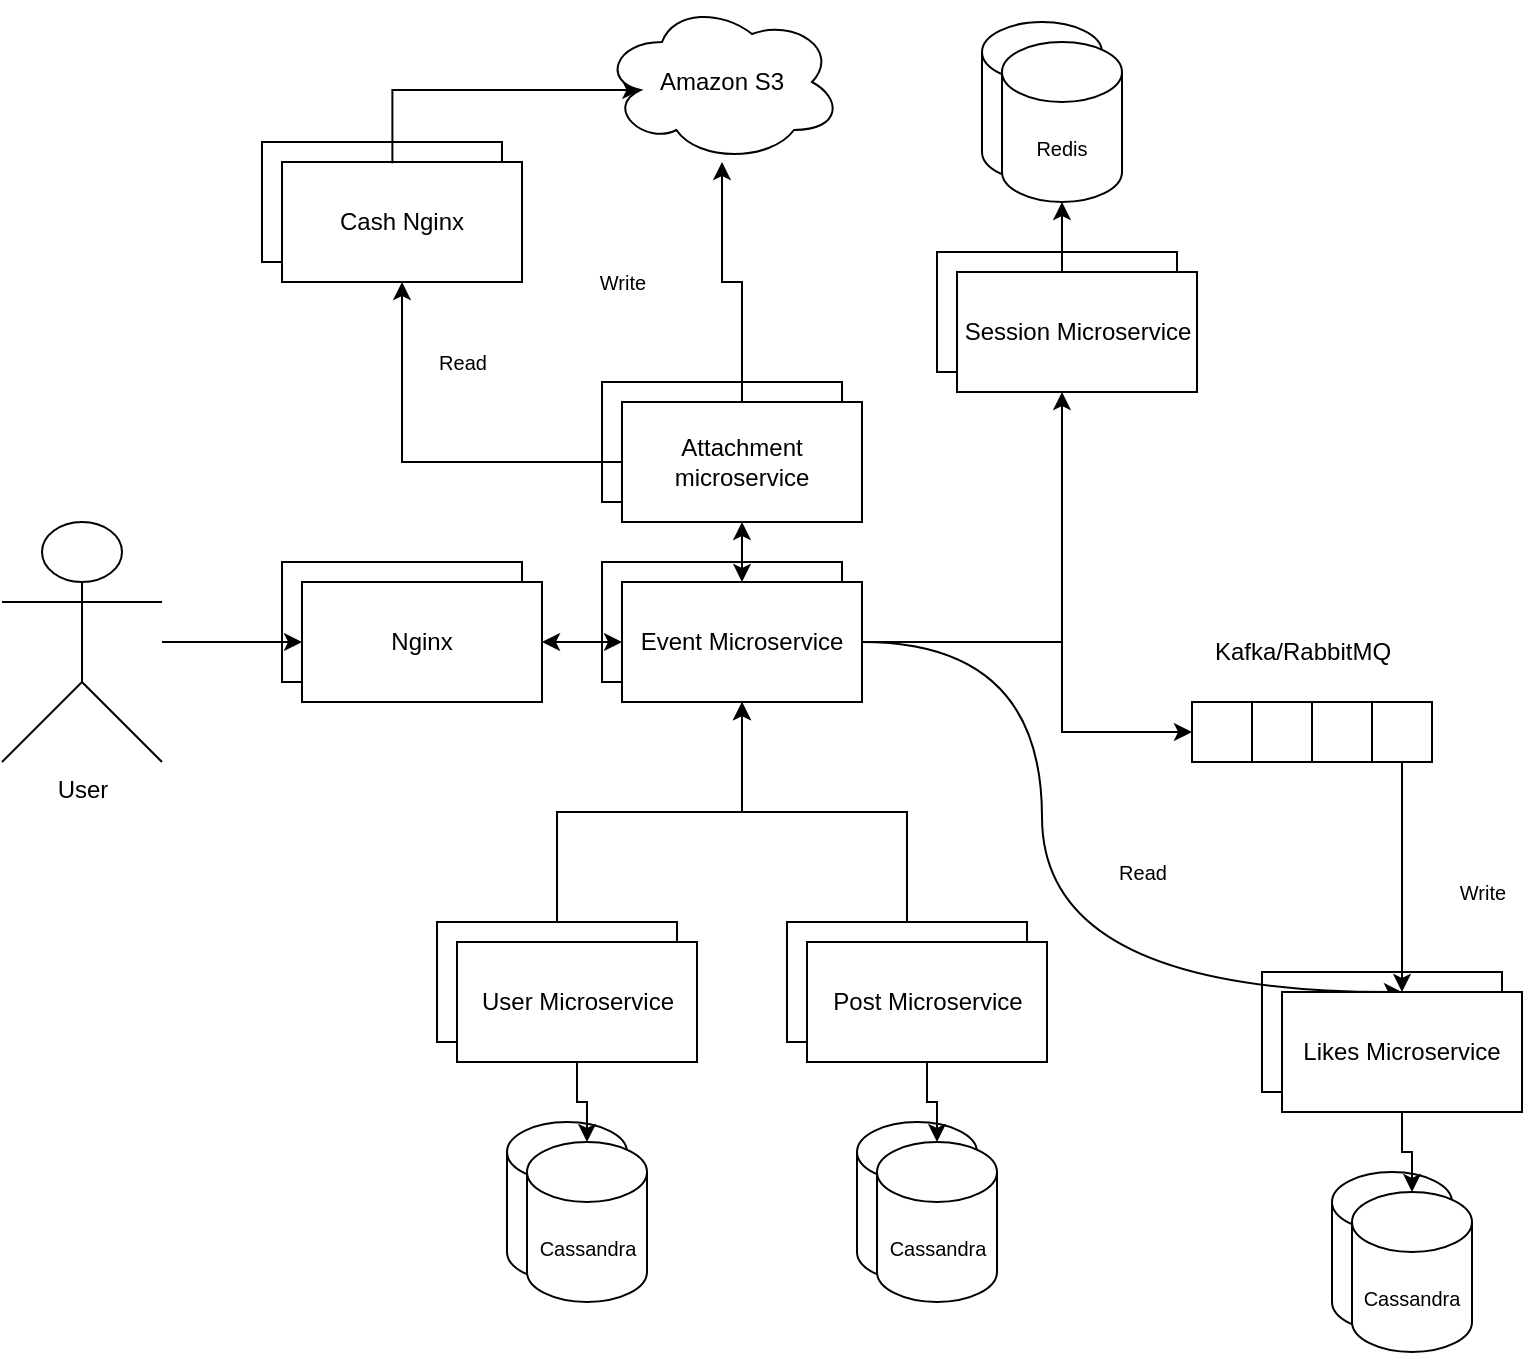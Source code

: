 <mxfile version="20.5.3" type="github">
  <diagram id="C5RBs43oDa-KdzZeNtuy" name="Page-1">
    <mxGraphModel dx="1221" dy="620" grid="1" gridSize="10" guides="1" tooltips="1" connect="1" arrows="1" fold="1" page="1" pageScale="1" pageWidth="1654" pageHeight="1169" math="0" shadow="0">
      <root>
        <mxCell id="WIyWlLk6GJQsqaUBKTNV-0" />
        <mxCell id="WIyWlLk6GJQsqaUBKTNV-1" parent="WIyWlLk6GJQsqaUBKTNV-0" />
        <mxCell id="uSoDxJ3zm2cTv4jHtbHI-2" value="" style="rounded=0;whiteSpace=wrap;html=1;" vertex="1" parent="WIyWlLk6GJQsqaUBKTNV-1">
          <mxGeometry x="270" y="370" width="120" height="60" as="geometry" />
        </mxCell>
        <mxCell id="uSoDxJ3zm2cTv4jHtbHI-50" value="" style="rounded=0;whiteSpace=wrap;html=1;" vertex="1" parent="WIyWlLk6GJQsqaUBKTNV-1">
          <mxGeometry x="760" y="575" width="120" height="60" as="geometry" />
        </mxCell>
        <mxCell id="uSoDxJ3zm2cTv4jHtbHI-73" value="" style="edgeStyle=orthogonalEdgeStyle;rounded=0;orthogonalLoop=1;jettySize=auto;html=1;fontSize=10;startArrow=none;startFill=0;endArrow=classic;endFill=1;" edge="1" parent="WIyWlLk6GJQsqaUBKTNV-1" source="uSoDxJ3zm2cTv4jHtbHI-0" target="uSoDxJ3zm2cTv4jHtbHI-3">
          <mxGeometry relative="1" as="geometry" />
        </mxCell>
        <mxCell id="uSoDxJ3zm2cTv4jHtbHI-0" value="User" style="shape=umlActor;verticalLabelPosition=bottom;verticalAlign=top;html=1;outlineConnect=0;" vertex="1" parent="WIyWlLk6GJQsqaUBKTNV-1">
          <mxGeometry x="130" y="350" width="80" height="120" as="geometry" />
        </mxCell>
        <mxCell id="uSoDxJ3zm2cTv4jHtbHI-3" value="Nginx" style="rounded=0;whiteSpace=wrap;html=1;" vertex="1" parent="WIyWlLk6GJQsqaUBKTNV-1">
          <mxGeometry x="280" y="380" width="120" height="60" as="geometry" />
        </mxCell>
        <mxCell id="uSoDxJ3zm2cTv4jHtbHI-4" value="" style="rounded=0;whiteSpace=wrap;html=1;" vertex="1" parent="WIyWlLk6GJQsqaUBKTNV-1">
          <mxGeometry x="260" y="160" width="120" height="60" as="geometry" />
        </mxCell>
        <mxCell id="uSoDxJ3zm2cTv4jHtbHI-5" value="Cash Nginx" style="rounded=0;whiteSpace=wrap;html=1;" vertex="1" parent="WIyWlLk6GJQsqaUBKTNV-1">
          <mxGeometry x="270" y="170" width="120" height="60" as="geometry" />
        </mxCell>
        <mxCell id="uSoDxJ3zm2cTv4jHtbHI-6" value="" style="rounded=0;whiteSpace=wrap;html=1;" vertex="1" parent="WIyWlLk6GJQsqaUBKTNV-1">
          <mxGeometry x="430" y="280" width="120" height="60" as="geometry" />
        </mxCell>
        <mxCell id="uSoDxJ3zm2cTv4jHtbHI-40" value="" style="edgeStyle=orthogonalEdgeStyle;rounded=0;orthogonalLoop=1;jettySize=auto;html=1;fontSize=10;startArrow=none;startFill=0;exitX=0;exitY=0.5;exitDx=0;exitDy=0;" edge="1" parent="WIyWlLk6GJQsqaUBKTNV-1" source="uSoDxJ3zm2cTv4jHtbHI-7" target="uSoDxJ3zm2cTv4jHtbHI-5">
          <mxGeometry relative="1" as="geometry">
            <mxPoint x="260" y="300" as="sourcePoint" />
          </mxGeometry>
        </mxCell>
        <mxCell id="uSoDxJ3zm2cTv4jHtbHI-7" value="Attachment microservice" style="rounded=0;whiteSpace=wrap;html=1;" vertex="1" parent="WIyWlLk6GJQsqaUBKTNV-1">
          <mxGeometry x="440" y="290" width="120" height="60" as="geometry" />
        </mxCell>
        <mxCell id="uSoDxJ3zm2cTv4jHtbHI-8" value="" style="rounded=0;whiteSpace=wrap;html=1;" vertex="1" parent="WIyWlLk6GJQsqaUBKTNV-1">
          <mxGeometry x="522.5" y="550" width="120" height="60" as="geometry" />
        </mxCell>
        <mxCell id="uSoDxJ3zm2cTv4jHtbHI-9" value="Post Microservice" style="rounded=0;whiteSpace=wrap;html=1;" vertex="1" parent="WIyWlLk6GJQsqaUBKTNV-1">
          <mxGeometry x="532.5" y="560" width="120" height="60" as="geometry" />
        </mxCell>
        <mxCell id="uSoDxJ3zm2cTv4jHtbHI-10" value="" style="rounded=0;whiteSpace=wrap;html=1;" vertex="1" parent="WIyWlLk6GJQsqaUBKTNV-1">
          <mxGeometry x="347.5" y="550" width="120" height="60" as="geometry" />
        </mxCell>
        <mxCell id="uSoDxJ3zm2cTv4jHtbHI-11" value="User Microservice" style="rounded=0;whiteSpace=wrap;html=1;" vertex="1" parent="WIyWlLk6GJQsqaUBKTNV-1">
          <mxGeometry x="357.5" y="560" width="120" height="60" as="geometry" />
        </mxCell>
        <mxCell id="uSoDxJ3zm2cTv4jHtbHI-12" value="" style="rounded=0;whiteSpace=wrap;html=1;" vertex="1" parent="WIyWlLk6GJQsqaUBKTNV-1">
          <mxGeometry x="597.5" y="215" width="120" height="60" as="geometry" />
        </mxCell>
        <mxCell id="uSoDxJ3zm2cTv4jHtbHI-72" value="" style="edgeStyle=elbowEdgeStyle;rounded=0;orthogonalLoop=1;jettySize=auto;html=1;fontSize=10;startArrow=none;startFill=0;endArrow=classic;endFill=1;" edge="1" parent="WIyWlLk6GJQsqaUBKTNV-1" source="uSoDxJ3zm2cTv4jHtbHI-13" target="uSoDxJ3zm2cTv4jHtbHI-71">
          <mxGeometry relative="1" as="geometry" />
        </mxCell>
        <mxCell id="uSoDxJ3zm2cTv4jHtbHI-13" value="Session Microservice" style="rounded=0;whiteSpace=wrap;html=1;" vertex="1" parent="WIyWlLk6GJQsqaUBKTNV-1">
          <mxGeometry x="607.5" y="225" width="120" height="60" as="geometry" />
        </mxCell>
        <mxCell id="uSoDxJ3zm2cTv4jHtbHI-14" value="" style="rounded=0;whiteSpace=wrap;html=1;" vertex="1" parent="WIyWlLk6GJQsqaUBKTNV-1">
          <mxGeometry x="430" y="370" width="120" height="60" as="geometry" />
        </mxCell>
        <mxCell id="uSoDxJ3zm2cTv4jHtbHI-36" value="" style="edgeStyle=orthogonalEdgeStyle;rounded=0;orthogonalLoop=1;jettySize=auto;html=1;fontSize=10;startArrow=classic;startFill=1;" edge="1" parent="WIyWlLk6GJQsqaUBKTNV-1" source="uSoDxJ3zm2cTv4jHtbHI-15" target="uSoDxJ3zm2cTv4jHtbHI-3">
          <mxGeometry relative="1" as="geometry" />
        </mxCell>
        <mxCell id="uSoDxJ3zm2cTv4jHtbHI-37" value="" style="edgeStyle=elbowEdgeStyle;rounded=0;orthogonalLoop=1;jettySize=auto;html=1;fontSize=10;startArrow=none;startFill=0;" edge="1" parent="WIyWlLk6GJQsqaUBKTNV-1" source="uSoDxJ3zm2cTv4jHtbHI-15" target="uSoDxJ3zm2cTv4jHtbHI-13">
          <mxGeometry relative="1" as="geometry">
            <Array as="points">
              <mxPoint x="660" y="350" />
            </Array>
          </mxGeometry>
        </mxCell>
        <mxCell id="uSoDxJ3zm2cTv4jHtbHI-38" value="" style="edgeStyle=orthogonalEdgeStyle;rounded=0;orthogonalLoop=1;jettySize=auto;html=1;fontSize=10;startArrow=classic;startFill=1;" edge="1" parent="WIyWlLk6GJQsqaUBKTNV-1" source="uSoDxJ3zm2cTv4jHtbHI-15" target="uSoDxJ3zm2cTv4jHtbHI-7">
          <mxGeometry relative="1" as="geometry" />
        </mxCell>
        <mxCell id="uSoDxJ3zm2cTv4jHtbHI-65" style="edgeStyle=orthogonalEdgeStyle;rounded=0;orthogonalLoop=1;jettySize=auto;html=1;entryX=0.5;entryY=0;entryDx=0;entryDy=0;fontSize=10;startArrow=classic;startFill=1;endArrow=none;endFill=0;" edge="1" parent="WIyWlLk6GJQsqaUBKTNV-1" source="uSoDxJ3zm2cTv4jHtbHI-15" target="uSoDxJ3zm2cTv4jHtbHI-10">
          <mxGeometry relative="1" as="geometry" />
        </mxCell>
        <mxCell id="uSoDxJ3zm2cTv4jHtbHI-66" style="edgeStyle=orthogonalEdgeStyle;rounded=0;orthogonalLoop=1;jettySize=auto;html=1;entryX=0.5;entryY=0;entryDx=0;entryDy=0;fontSize=10;startArrow=classic;startFill=1;endArrow=none;endFill=0;" edge="1" parent="WIyWlLk6GJQsqaUBKTNV-1" source="uSoDxJ3zm2cTv4jHtbHI-15" target="uSoDxJ3zm2cTv4jHtbHI-8">
          <mxGeometry relative="1" as="geometry" />
        </mxCell>
        <mxCell id="uSoDxJ3zm2cTv4jHtbHI-67" style="edgeStyle=orthogonalEdgeStyle;rounded=0;orthogonalLoop=1;jettySize=auto;html=1;entryX=0.5;entryY=0;entryDx=0;entryDy=0;fontSize=10;startArrow=none;startFill=0;endArrow=classic;endFill=1;curved=1;" edge="1" parent="WIyWlLk6GJQsqaUBKTNV-1" source="uSoDxJ3zm2cTv4jHtbHI-15" target="uSoDxJ3zm2cTv4jHtbHI-51">
          <mxGeometry relative="1" as="geometry">
            <Array as="points">
              <mxPoint x="650" y="410" />
              <mxPoint x="650" y="585" />
            </Array>
          </mxGeometry>
        </mxCell>
        <mxCell id="uSoDxJ3zm2cTv4jHtbHI-69" style="edgeStyle=elbowEdgeStyle;rounded=0;orthogonalLoop=1;jettySize=auto;html=1;entryX=0;entryY=0.5;entryDx=0;entryDy=0;fontSize=10;startArrow=none;startFill=0;endArrow=classic;endFill=1;" edge="1" parent="WIyWlLk6GJQsqaUBKTNV-1" source="uSoDxJ3zm2cTv4jHtbHI-15" target="uSoDxJ3zm2cTv4jHtbHI-22">
          <mxGeometry relative="1" as="geometry">
            <Array as="points">
              <mxPoint x="660" y="410" />
            </Array>
          </mxGeometry>
        </mxCell>
        <mxCell id="uSoDxJ3zm2cTv4jHtbHI-15" value="Event Microservice" style="rounded=0;whiteSpace=wrap;html=1;" vertex="1" parent="WIyWlLk6GJQsqaUBKTNV-1">
          <mxGeometry x="440" y="380" width="120" height="60" as="geometry" />
        </mxCell>
        <mxCell id="uSoDxJ3zm2cTv4jHtbHI-41" style="edgeStyle=orthogonalEdgeStyle;rounded=0;orthogonalLoop=1;jettySize=auto;html=1;entryX=0.46;entryY=0.011;entryDx=0;entryDy=0;entryPerimeter=0;fontSize=10;startArrow=classic;startFill=1;endArrow=none;endFill=0;exitX=0.16;exitY=0.55;exitDx=0;exitDy=0;exitPerimeter=0;" edge="1" parent="WIyWlLk6GJQsqaUBKTNV-1" source="uSoDxJ3zm2cTv4jHtbHI-16" target="uSoDxJ3zm2cTv4jHtbHI-5">
          <mxGeometry relative="1" as="geometry">
            <mxPoint x="250" y="110" as="sourcePoint" />
          </mxGeometry>
        </mxCell>
        <mxCell id="uSoDxJ3zm2cTv4jHtbHI-42" value="" style="edgeStyle=orthogonalEdgeStyle;rounded=0;orthogonalLoop=1;jettySize=auto;html=1;fontSize=10;startArrow=classic;startFill=1;endArrow=none;endFill=0;entryX=0.5;entryY=0;entryDx=0;entryDy=0;" edge="1" parent="WIyWlLk6GJQsqaUBKTNV-1" source="uSoDxJ3zm2cTv4jHtbHI-16" target="uSoDxJ3zm2cTv4jHtbHI-7">
          <mxGeometry relative="1" as="geometry" />
        </mxCell>
        <mxCell id="uSoDxJ3zm2cTv4jHtbHI-16" value="Amazon S3" style="ellipse;shape=cloud;whiteSpace=wrap;html=1;" vertex="1" parent="WIyWlLk6GJQsqaUBKTNV-1">
          <mxGeometry x="430" y="90" width="120" height="80" as="geometry" />
        </mxCell>
        <mxCell id="uSoDxJ3zm2cTv4jHtbHI-22" value="" style="rounded=0;whiteSpace=wrap;html=1;" vertex="1" parent="WIyWlLk6GJQsqaUBKTNV-1">
          <mxGeometry x="725" y="440" width="30" height="30" as="geometry" />
        </mxCell>
        <mxCell id="uSoDxJ3zm2cTv4jHtbHI-23" value="" style="rounded=0;whiteSpace=wrap;html=1;" vertex="1" parent="WIyWlLk6GJQsqaUBKTNV-1">
          <mxGeometry x="755" y="440" width="30" height="30" as="geometry" />
        </mxCell>
        <mxCell id="uSoDxJ3zm2cTv4jHtbHI-24" value="" style="rounded=0;whiteSpace=wrap;html=1;" vertex="1" parent="WIyWlLk6GJQsqaUBKTNV-1">
          <mxGeometry x="785" y="440" width="30" height="30" as="geometry" />
        </mxCell>
        <mxCell id="uSoDxJ3zm2cTv4jHtbHI-57" style="edgeStyle=orthogonalEdgeStyle;rounded=0;orthogonalLoop=1;jettySize=auto;html=1;entryX=0.5;entryY=0;entryDx=0;entryDy=0;fontSize=10;startArrow=none;startFill=0;endArrow=classic;endFill=1;" edge="1" parent="WIyWlLk6GJQsqaUBKTNV-1" source="uSoDxJ3zm2cTv4jHtbHI-25" target="uSoDxJ3zm2cTv4jHtbHI-51">
          <mxGeometry relative="1" as="geometry" />
        </mxCell>
        <mxCell id="uSoDxJ3zm2cTv4jHtbHI-25" value="" style="rounded=0;whiteSpace=wrap;html=1;" vertex="1" parent="WIyWlLk6GJQsqaUBKTNV-1">
          <mxGeometry x="815" y="440" width="30" height="30" as="geometry" />
        </mxCell>
        <mxCell id="uSoDxJ3zm2cTv4jHtbHI-26" value="Kafka/RabbitMQ" style="text;html=1;align=center;verticalAlign=middle;resizable=0;points=[];autosize=1;strokeColor=none;fillColor=none;" vertex="1" parent="WIyWlLk6GJQsqaUBKTNV-1">
          <mxGeometry x="725" y="400" width="110" height="30" as="geometry" />
        </mxCell>
        <mxCell id="uSoDxJ3zm2cTv4jHtbHI-27" value="" style="shape=cylinder3;whiteSpace=wrap;html=1;boundedLbl=1;backgroundOutline=1;size=15;" vertex="1" parent="WIyWlLk6GJQsqaUBKTNV-1">
          <mxGeometry x="382.5" y="650" width="60" height="80" as="geometry" />
        </mxCell>
        <mxCell id="uSoDxJ3zm2cTv4jHtbHI-46" value="" style="edgeStyle=orthogonalEdgeStyle;rounded=0;orthogonalLoop=1;jettySize=auto;html=1;fontSize=10;startArrow=classic;startFill=1;endArrow=none;endFill=0;" edge="1" parent="WIyWlLk6GJQsqaUBKTNV-1" source="uSoDxJ3zm2cTv4jHtbHI-28" target="uSoDxJ3zm2cTv4jHtbHI-11">
          <mxGeometry relative="1" as="geometry" />
        </mxCell>
        <mxCell id="uSoDxJ3zm2cTv4jHtbHI-28" value="&lt;font style=&quot;font-size: 10px;&quot;&gt;Cassandra&lt;/font&gt;" style="shape=cylinder3;whiteSpace=wrap;html=1;boundedLbl=1;backgroundOutline=1;size=15;" vertex="1" parent="WIyWlLk6GJQsqaUBKTNV-1">
          <mxGeometry x="392.5" y="660" width="60" height="80" as="geometry" />
        </mxCell>
        <mxCell id="uSoDxJ3zm2cTv4jHtbHI-31" value="" style="shape=cylinder3;whiteSpace=wrap;html=1;boundedLbl=1;backgroundOutline=1;size=15;" vertex="1" parent="WIyWlLk6GJQsqaUBKTNV-1">
          <mxGeometry x="557.5" y="650" width="60" height="80" as="geometry" />
        </mxCell>
        <mxCell id="uSoDxJ3zm2cTv4jHtbHI-56" value="" style="edgeStyle=orthogonalEdgeStyle;rounded=0;orthogonalLoop=1;jettySize=auto;html=1;fontSize=10;startArrow=classic;startFill=1;endArrow=none;endFill=0;" edge="1" parent="WIyWlLk6GJQsqaUBKTNV-1" source="uSoDxJ3zm2cTv4jHtbHI-32" target="uSoDxJ3zm2cTv4jHtbHI-9">
          <mxGeometry relative="1" as="geometry" />
        </mxCell>
        <mxCell id="uSoDxJ3zm2cTv4jHtbHI-32" value="&lt;font style=&quot;font-size: 10px;&quot;&gt;Cassandra&lt;/font&gt;" style="shape=cylinder3;whiteSpace=wrap;html=1;boundedLbl=1;backgroundOutline=1;size=15;" vertex="1" parent="WIyWlLk6GJQsqaUBKTNV-1">
          <mxGeometry x="567.5" y="660" width="60" height="80" as="geometry" />
        </mxCell>
        <mxCell id="uSoDxJ3zm2cTv4jHtbHI-43" value="Read" style="text;html=1;align=center;verticalAlign=middle;resizable=0;points=[];autosize=1;strokeColor=none;fillColor=none;fontSize=10;" vertex="1" parent="WIyWlLk6GJQsqaUBKTNV-1">
          <mxGeometry x="335" y="255" width="50" height="30" as="geometry" />
        </mxCell>
        <mxCell id="uSoDxJ3zm2cTv4jHtbHI-44" value="Write" style="text;html=1;align=center;verticalAlign=middle;resizable=0;points=[];autosize=1;strokeColor=none;fillColor=none;fontSize=10;" vertex="1" parent="WIyWlLk6GJQsqaUBKTNV-1">
          <mxGeometry x="415" y="215" width="50" height="30" as="geometry" />
        </mxCell>
        <mxCell id="uSoDxJ3zm2cTv4jHtbHI-51" value="Likes Microservice" style="rounded=0;whiteSpace=wrap;html=1;" vertex="1" parent="WIyWlLk6GJQsqaUBKTNV-1">
          <mxGeometry x="770" y="585" width="120" height="60" as="geometry" />
        </mxCell>
        <mxCell id="uSoDxJ3zm2cTv4jHtbHI-58" value="Write" style="text;html=1;align=center;verticalAlign=middle;resizable=0;points=[];autosize=1;strokeColor=none;fillColor=none;fontSize=10;" vertex="1" parent="WIyWlLk6GJQsqaUBKTNV-1">
          <mxGeometry x="845" y="520" width="50" height="30" as="geometry" />
        </mxCell>
        <mxCell id="uSoDxJ3zm2cTv4jHtbHI-61" value="Read" style="text;html=1;align=center;verticalAlign=middle;resizable=0;points=[];autosize=1;strokeColor=none;fillColor=none;fontSize=10;rotation=0;" vertex="1" parent="WIyWlLk6GJQsqaUBKTNV-1">
          <mxGeometry x="675" y="510" width="50" height="30" as="geometry" />
        </mxCell>
        <mxCell id="uSoDxJ3zm2cTv4jHtbHI-62" value="" style="shape=cylinder3;whiteSpace=wrap;html=1;boundedLbl=1;backgroundOutline=1;size=15;" vertex="1" parent="WIyWlLk6GJQsqaUBKTNV-1">
          <mxGeometry x="795" y="675" width="60" height="80" as="geometry" />
        </mxCell>
        <mxCell id="uSoDxJ3zm2cTv4jHtbHI-64" value="" style="edgeStyle=orthogonalEdgeStyle;rounded=0;orthogonalLoop=1;jettySize=auto;html=1;fontSize=10;startArrow=classic;startFill=1;endArrow=none;endFill=0;" edge="1" parent="WIyWlLk6GJQsqaUBKTNV-1" source="uSoDxJ3zm2cTv4jHtbHI-63" target="uSoDxJ3zm2cTv4jHtbHI-51">
          <mxGeometry relative="1" as="geometry" />
        </mxCell>
        <mxCell id="uSoDxJ3zm2cTv4jHtbHI-63" value="&lt;font style=&quot;font-size: 10px;&quot;&gt;Cassandra&lt;/font&gt;" style="shape=cylinder3;whiteSpace=wrap;html=1;boundedLbl=1;backgroundOutline=1;size=15;" vertex="1" parent="WIyWlLk6GJQsqaUBKTNV-1">
          <mxGeometry x="805" y="685" width="60" height="80" as="geometry" />
        </mxCell>
        <mxCell id="uSoDxJ3zm2cTv4jHtbHI-70" value="" style="shape=cylinder3;whiteSpace=wrap;html=1;boundedLbl=1;backgroundOutline=1;size=15;" vertex="1" parent="WIyWlLk6GJQsqaUBKTNV-1">
          <mxGeometry x="620" y="100" width="60" height="80" as="geometry" />
        </mxCell>
        <mxCell id="uSoDxJ3zm2cTv4jHtbHI-71" value="&lt;font style=&quot;font-size: 10px;&quot;&gt;Redis&lt;/font&gt;" style="shape=cylinder3;whiteSpace=wrap;html=1;boundedLbl=1;backgroundOutline=1;size=15;" vertex="1" parent="WIyWlLk6GJQsqaUBKTNV-1">
          <mxGeometry x="630" y="110" width="60" height="80" as="geometry" />
        </mxCell>
      </root>
    </mxGraphModel>
  </diagram>
</mxfile>
